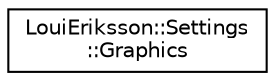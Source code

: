 digraph "Graphical Class Hierarchy"
{
 // LATEX_PDF_SIZE
  edge [fontname="Helvetica",fontsize="10",labelfontname="Helvetica",labelfontsize="10"];
  node [fontname="Helvetica",fontsize="10",shape=record];
  rankdir="LR";
  Node0 [label="LouiEriksson::Settings\l::Graphics",height=0.2,width=0.4,color="black", fillcolor="white", style="filled",URL="$struct_loui_eriksson_1_1_settings_1_1_graphics.html",tooltip="Container for the application's graphics settings."];
}
